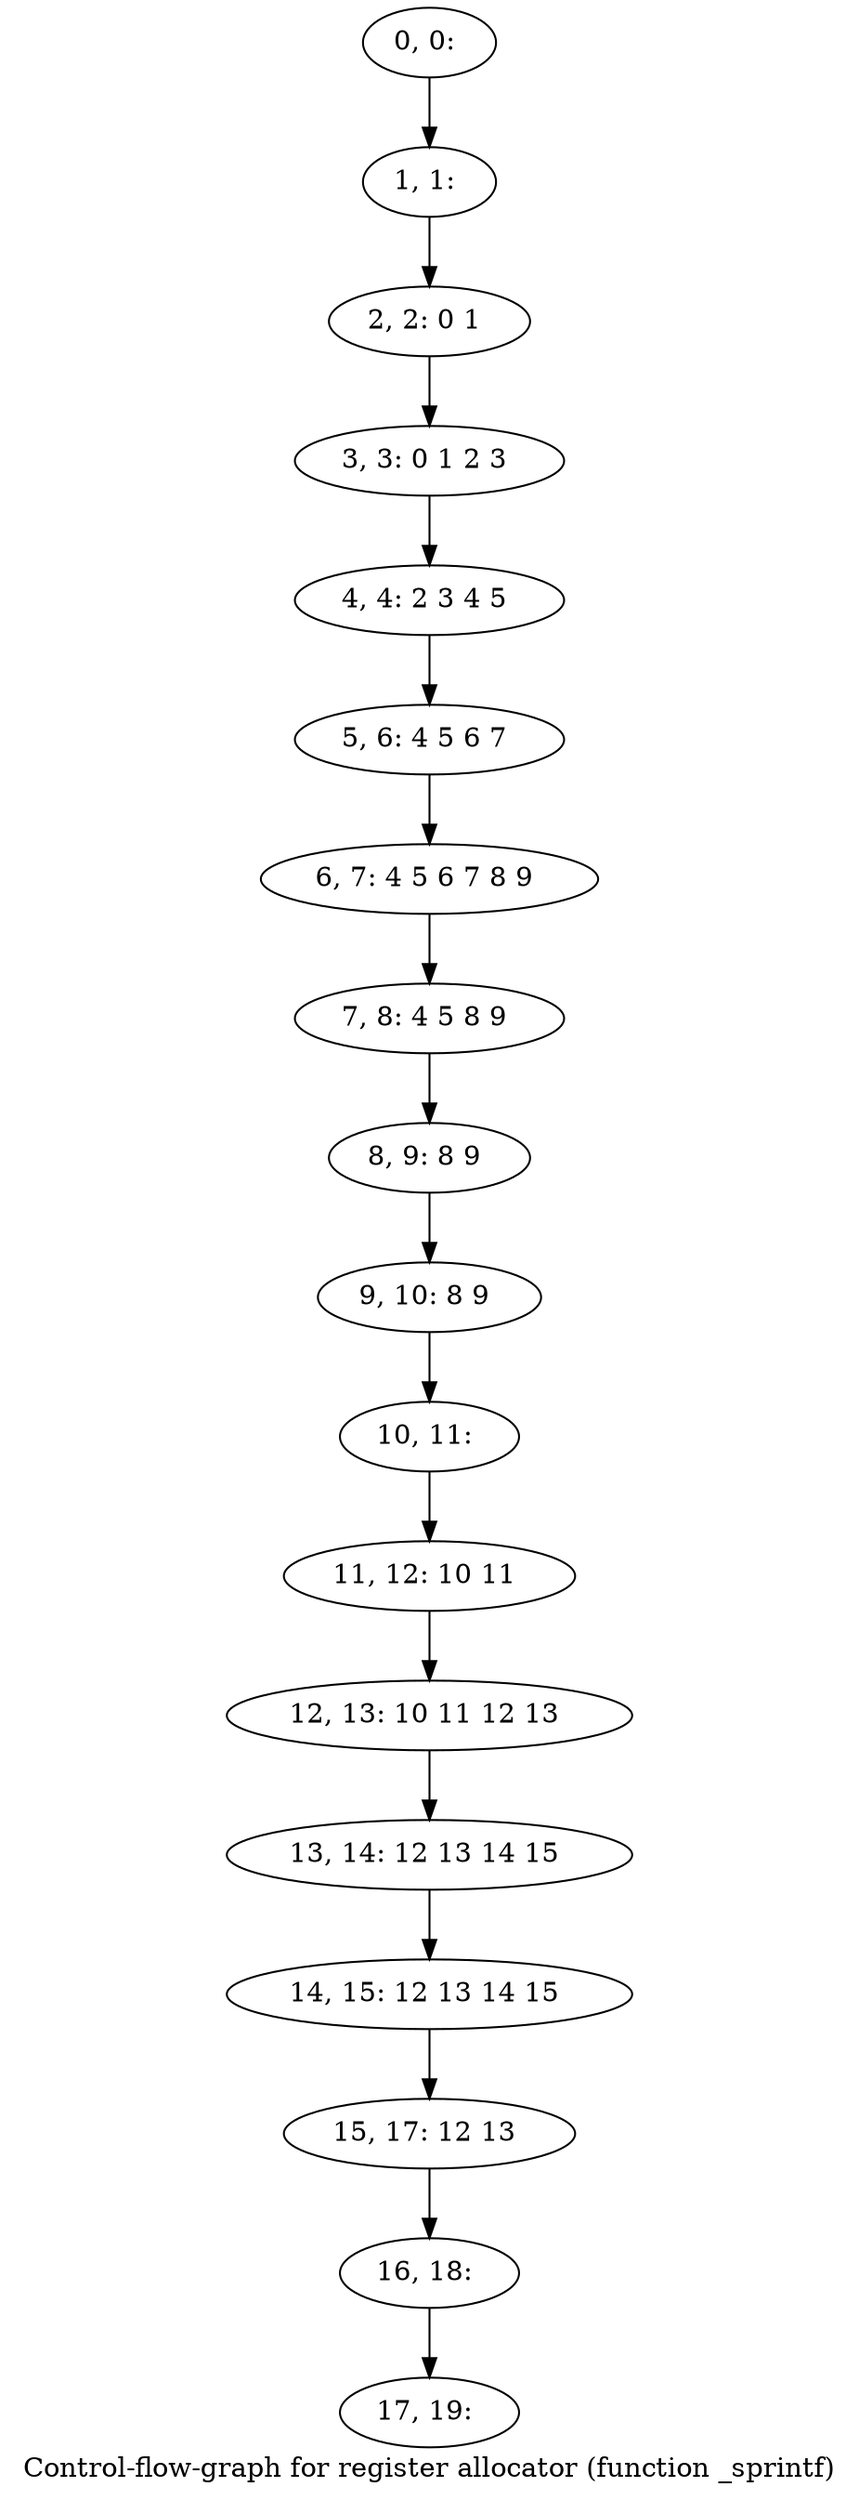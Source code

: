 digraph G {
graph [label="Control-flow-graph for register allocator (function _sprintf)"]
0[label="0, 0: "];
1[label="1, 1: "];
2[label="2, 2: 0 1 "];
3[label="3, 3: 0 1 2 3 "];
4[label="4, 4: 2 3 4 5 "];
5[label="5, 6: 4 5 6 7 "];
6[label="6, 7: 4 5 6 7 8 9 "];
7[label="7, 8: 4 5 8 9 "];
8[label="8, 9: 8 9 "];
9[label="9, 10: 8 9 "];
10[label="10, 11: "];
11[label="11, 12: 10 11 "];
12[label="12, 13: 10 11 12 13 "];
13[label="13, 14: 12 13 14 15 "];
14[label="14, 15: 12 13 14 15 "];
15[label="15, 17: 12 13 "];
16[label="16, 18: "];
17[label="17, 19: "];
0->1 ;
1->2 ;
2->3 ;
3->4 ;
4->5 ;
5->6 ;
6->7 ;
7->8 ;
8->9 ;
9->10 ;
10->11 ;
11->12 ;
12->13 ;
13->14 ;
14->15 ;
15->16 ;
16->17 ;
}
